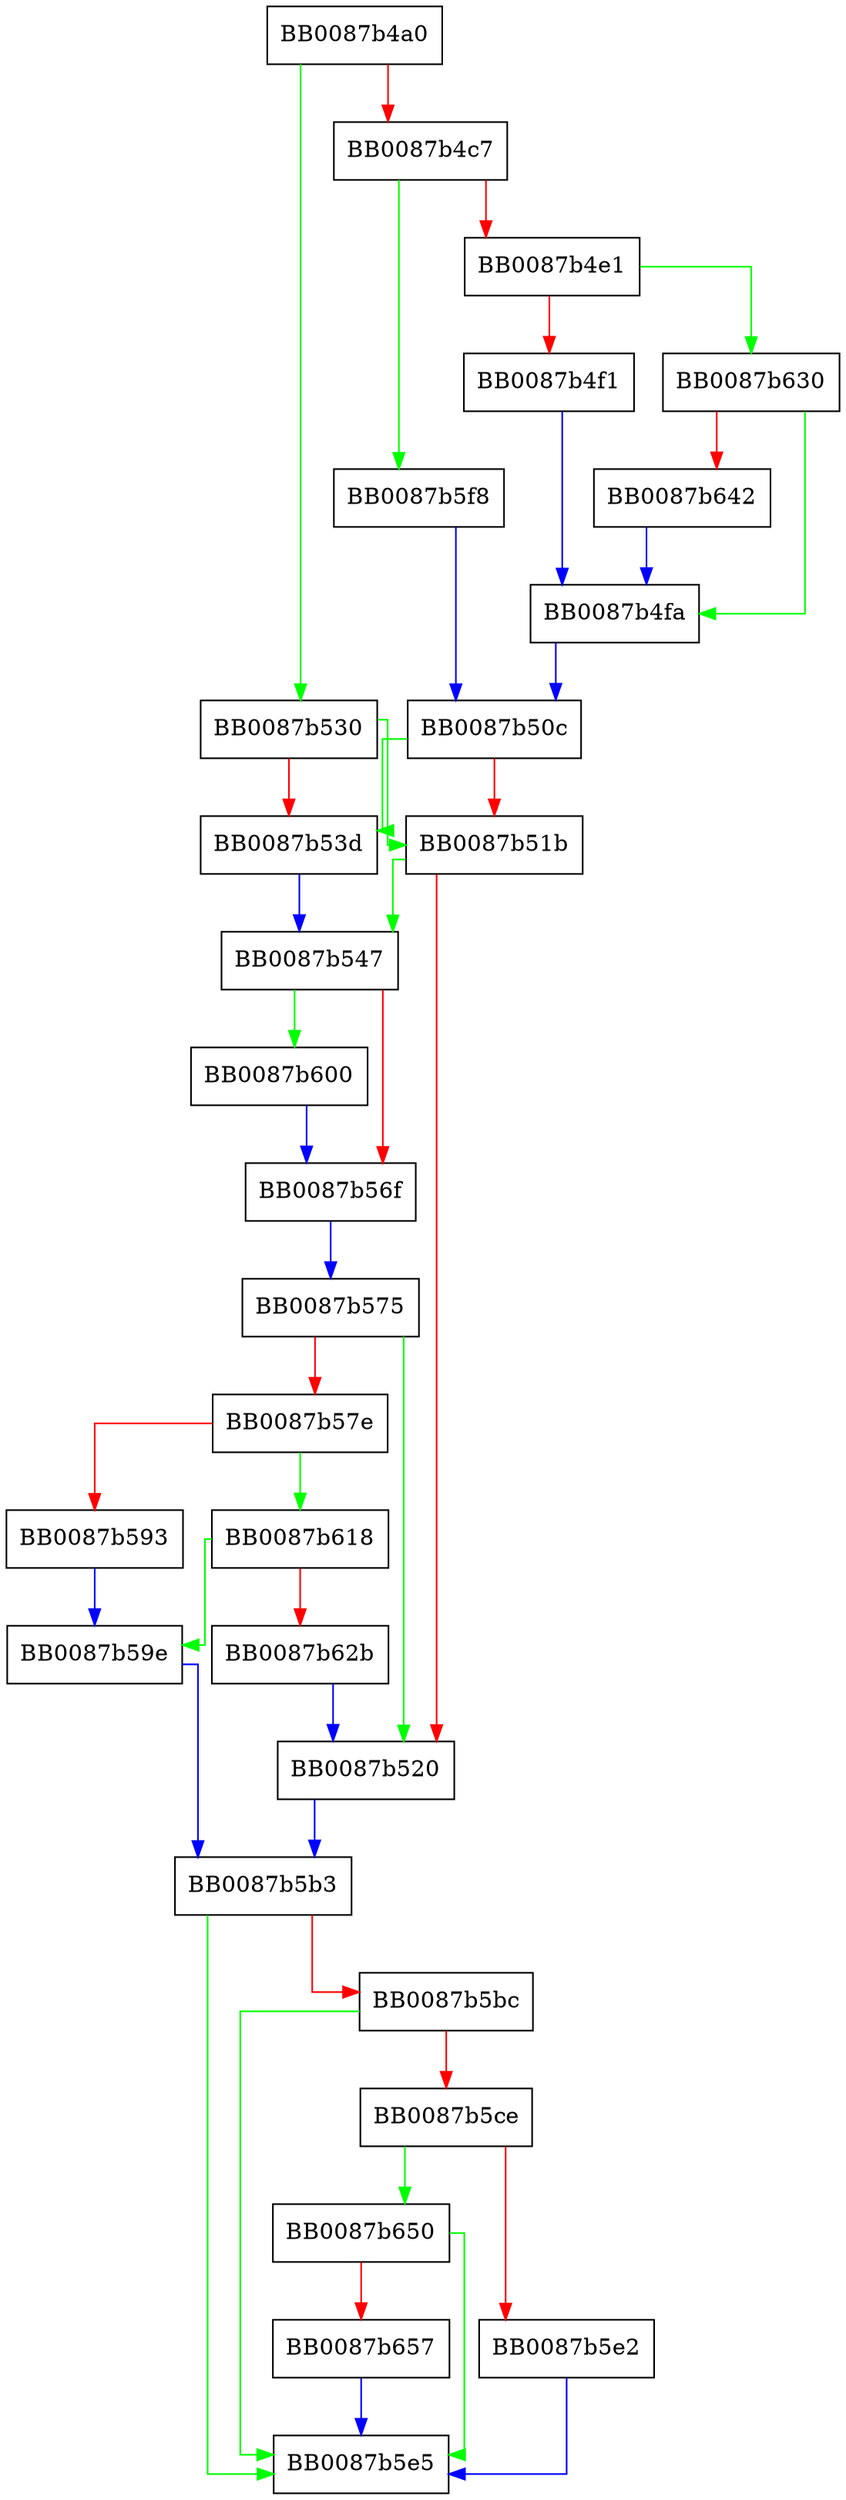 digraph puts {
  node [shape="box"];
  graph [splines=ortho];
  BB0087b4a0 -> BB0087b530 [color="green"];
  BB0087b4a0 -> BB0087b4c7 [color="red"];
  BB0087b4c7 -> BB0087b5f8 [color="green"];
  BB0087b4c7 -> BB0087b4e1 [color="red"];
  BB0087b4e1 -> BB0087b630 [color="green"];
  BB0087b4e1 -> BB0087b4f1 [color="red"];
  BB0087b4f1 -> BB0087b4fa [color="blue"];
  BB0087b4fa -> BB0087b50c [color="blue"];
  BB0087b50c -> BB0087b53d [color="green"];
  BB0087b50c -> BB0087b51b [color="red"];
  BB0087b51b -> BB0087b547 [color="green"];
  BB0087b51b -> BB0087b520 [color="red"];
  BB0087b520 -> BB0087b5b3 [color="blue"];
  BB0087b530 -> BB0087b51b [color="green"];
  BB0087b530 -> BB0087b53d [color="red"];
  BB0087b53d -> BB0087b547 [color="blue"];
  BB0087b547 -> BB0087b600 [color="green"];
  BB0087b547 -> BB0087b56f [color="red"];
  BB0087b56f -> BB0087b575 [color="blue"];
  BB0087b575 -> BB0087b520 [color="green"];
  BB0087b575 -> BB0087b57e [color="red"];
  BB0087b57e -> BB0087b618 [color="green"];
  BB0087b57e -> BB0087b593 [color="red"];
  BB0087b593 -> BB0087b59e [color="blue"];
  BB0087b59e -> BB0087b5b3 [color="blue"];
  BB0087b5b3 -> BB0087b5e5 [color="green"];
  BB0087b5b3 -> BB0087b5bc [color="red"];
  BB0087b5bc -> BB0087b5e5 [color="green"];
  BB0087b5bc -> BB0087b5ce [color="red"];
  BB0087b5ce -> BB0087b650 [color="green"];
  BB0087b5ce -> BB0087b5e2 [color="red"];
  BB0087b5e2 -> BB0087b5e5 [color="blue"];
  BB0087b5f8 -> BB0087b50c [color="blue"];
  BB0087b600 -> BB0087b56f [color="blue"];
  BB0087b618 -> BB0087b59e [color="green"];
  BB0087b618 -> BB0087b62b [color="red"];
  BB0087b62b -> BB0087b520 [color="blue"];
  BB0087b630 -> BB0087b4fa [color="green"];
  BB0087b630 -> BB0087b642 [color="red"];
  BB0087b642 -> BB0087b4fa [color="blue"];
  BB0087b650 -> BB0087b5e5 [color="green"];
  BB0087b650 -> BB0087b657 [color="red"];
  BB0087b657 -> BB0087b5e5 [color="blue"];
}
